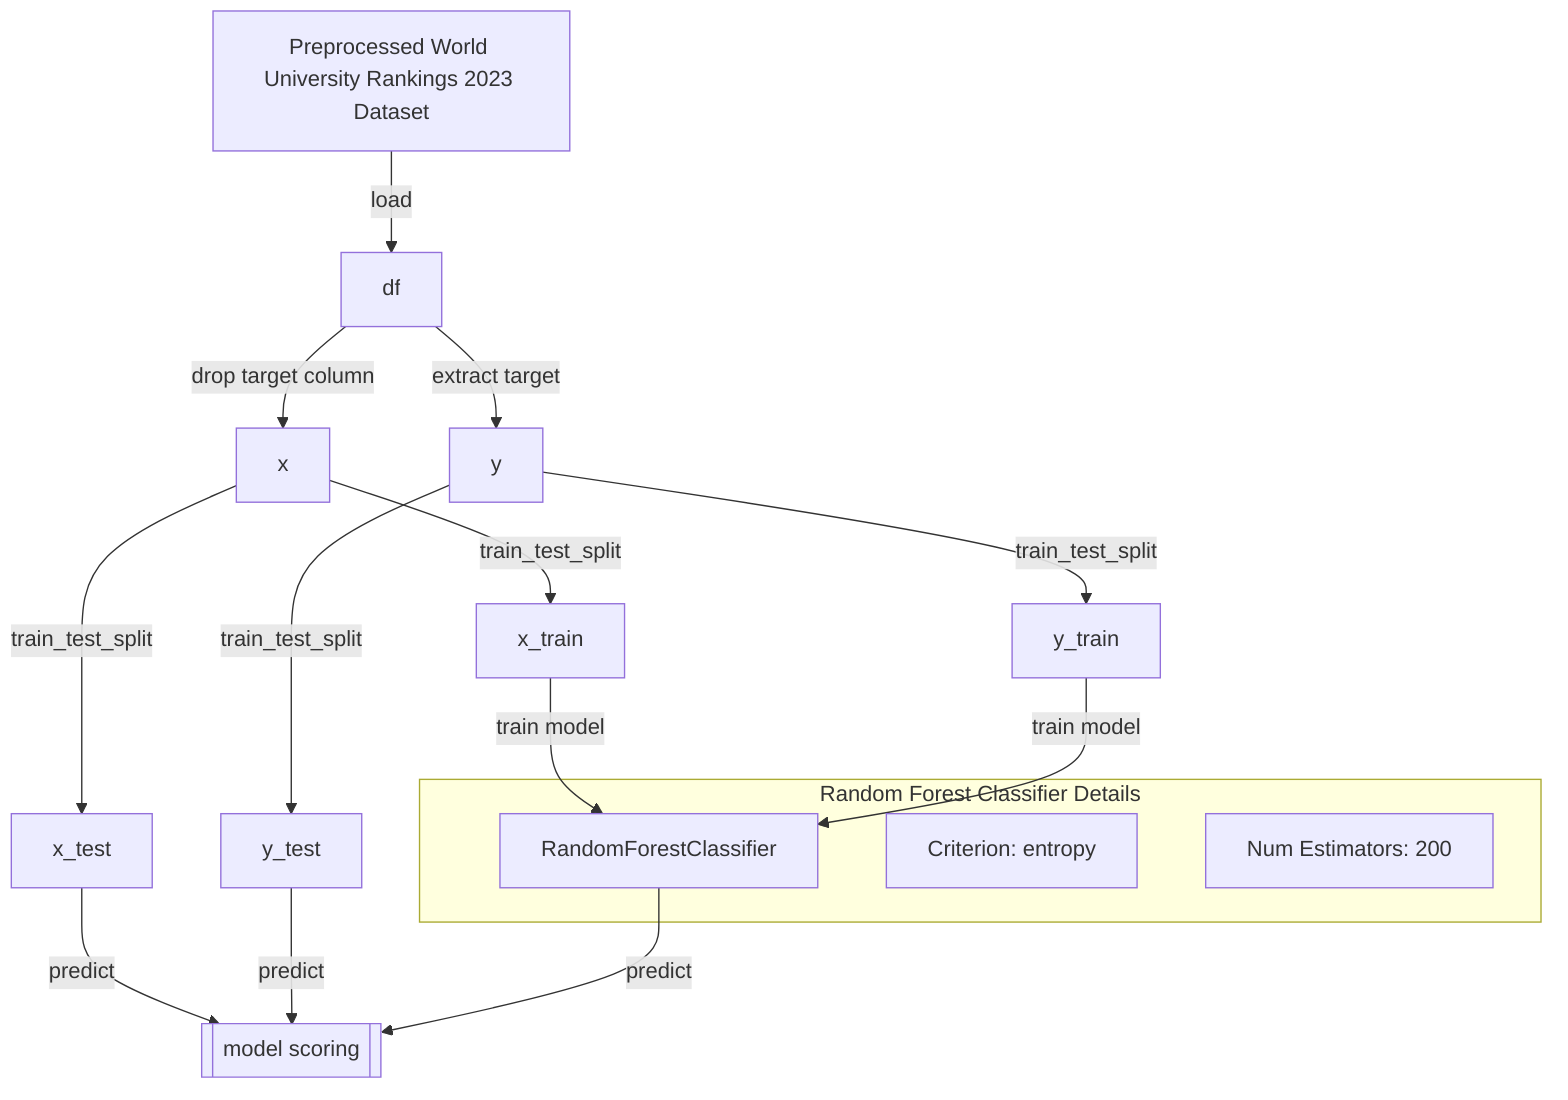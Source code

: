%% Mermaid.js Flowchart for Data Science Project from Notebook 43026144

flowchart TD
    %% Data Sources
    A["Preprocessed World University Rankings 2023 Dataset"] -->|load| B[df]

    %% Data Preprocessing
    B -->|extract target| C[y]
    B -->|drop target column| D[x]

    %% Train-Test Split
    D -->|train_test_split| E[x_train]
    D -->|train_test_split| F[x_test]
    C -->|train_test_split| G[y_train]
    C -->|train_test_split| H[y_test]

    %% Model Training
    E -->|train model| I["RandomForestClassifier"]
    G -->|train model| I

    %% Model Details
    subgraph Random Forest Classifier Details
        I
        J["Criterion: entropy"]
        K["Num Estimators: 200"]
    end

    %% Model Scoring
    F -->|predict| L[[model scoring]]
    H -->|predict| L
    I -->|predict| L